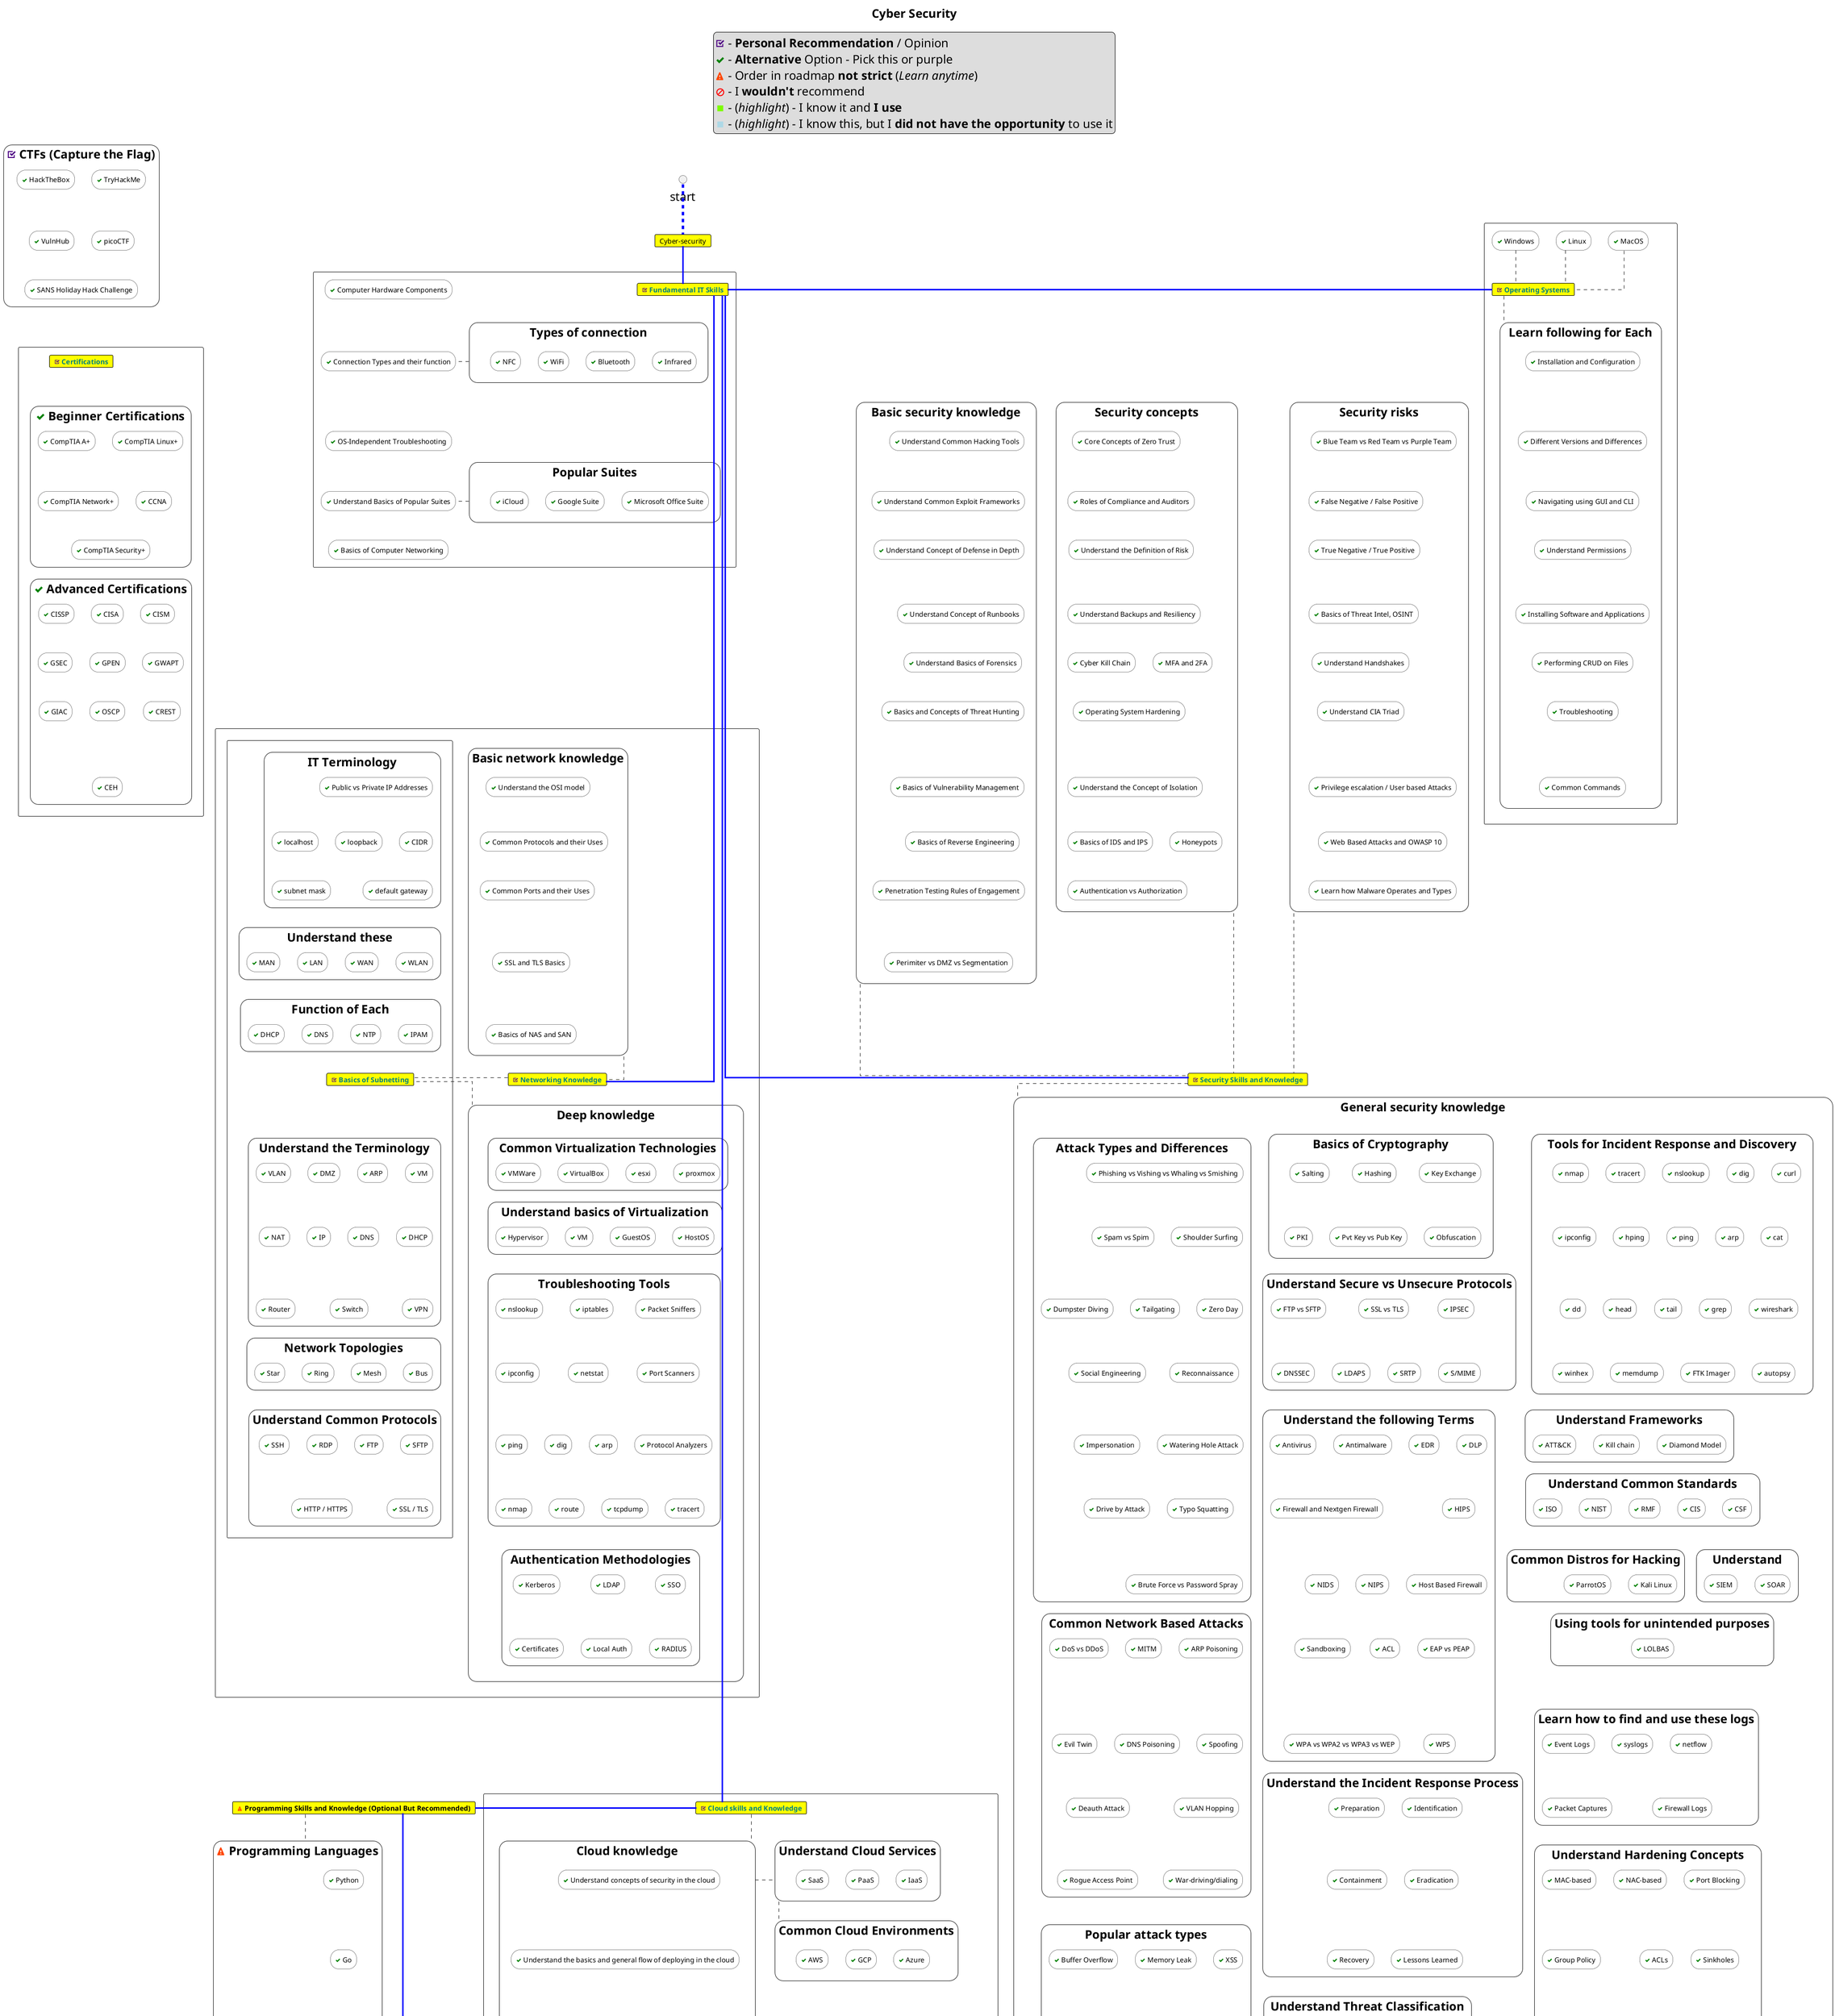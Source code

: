 @startuml hard_skills

title "Cyber Security"

<style>
     title {
         FontSize 24
         FontColor black
     }
     legend {
         FontSize 24
         FontColor black
     }
     card {
         BackGroundColor #Yellow
         LineThickness 1
         LineColor black
     }
     rectangle {
         BackgroundColor none
         Padding-left 10
     }
</style>

skinparam linetype polyline
skinparam linetype ortho
skinparam componentStyle rectangle
skinparam rectangle {
    roundCorner 35
}

legend top center
    <color:Indigo><&task></color> - <b>Personal Recommendation</b> / Opinion
    <color:Green><&check></color> - <b>Alternative</b> Option - Pick this or purple
    <color:OrangeRed><&warning></color> - Order in roadmap <b>not strict</b> (<i>Learn anytime</i>)
    <color:Red><&ban></color> - I <b>wouldn't</b> recommend
    <color:LawnGreen><&media-stop></color> - (<i>highlight</i>) - I know it and <b>I use</b>
    <color:LightBlue><&media-stop></color> - (<i>highlight</i>) - I know this, but I <b>did not have the opportunity</b> to use it
end legend

rectangle "<color:Indigo><&task></color> CTFs (Capture the Flag)"           as ctf  {
    rectangle "<color:Green><&check></color> HackTheBox"                    as ctfh
    rectangle "<color:Green><&check></color> TryHackMe"                     as ctft
    rectangle "<color:Green><&check></color> VulnHub"                       as ctfv
    rectangle "<color:Green><&check></color> picoCTF"                       as ctfp
    rectangle "<color:Green><&check></color> SANS Holiday Hack Challenge"   as ctfs
}
' INTERNAL
ctfh .[hidden]r. ctft
ctfv .[hidden]r. ctfp
ctfh .[hidden]d. ctfv
ctfv .[hidden]d. ctfs
ctft .[hidden]d. ctfp
ctfp .[hidden]d. ctfs
component {
    card "<color:Indigo><&task></color> <b>Certifications"                  as cert     #text:Teal

    rectangle "<color:Green><&check></color> Beginner Certifications"       as certbc {
        rectangle "<color:Green><&check></color> CompTIA A+"                as certta
        rectangle "<color:Green><&check></color> CompTIA Linux+"            as certtl
        rectangle "<color:Green><&check></color> CompTIA Network+"          as certtn
        rectangle "<color:Green><&check></color> CCNA"                      as certna
        rectangle "<color:Green><&check></color> CompTIA Security+"         as certts
    }
    rectangle "<color:Green><&check></color> Advanced Certifications"       as certac {
        rectangle "<color:Green><&check></color> CISSP"                     as certcs
        rectangle "<color:Green><&check></color> CISA"                      as certca
        rectangle "<color:Green><&check></color> CISM"                      as certcm
        rectangle "<color:Green><&check></color> GSEC"                      as certgs
        rectangle "<color:Green><&check></color> GPEN"                      as certgn
        rectangle "<color:Green><&check></color> GWAPT"                     as certgw
        rectangle "<color:Green><&check></color> GIAC"                      as certgi
        rectangle "<color:Green><&check></color> OSCP"                      as certos
        rectangle "<color:Green><&check></color> CREST"                     as certcr
        rectangle "<color:Green><&check></color> CEH"                       as certch
    }
}
' INTERNAL
certta .[hidden]r. certtl
certtn .[hidden]r. certna
certcs .[hidden]r. certca
certca .[hidden]r. certcm
certgs .[hidden]r. certgn
certgn .[hidden]r. certgw
certgi .[hidden]r. certos
certos .[hidden]r. certch
certta .[hidden]d. certtn
certtl .[hidden]d. certna
certtn .[hidden]d. certts
certna .[hidden]d. certts
certcs .[hidden]d. certgs
certca .[hidden]d. certgn
certcm .[hidden]d. certgw
certgs .[hidden]d. certgi
certgn .[hidden]d. certos
certgw .[hidden]d. certcr
certgi .[hidden]d. certch
certos .[hidden]d. certch
certcr .[hidden]d. certch
' EXTERNAL
cert   .[hidden]d. certta
cert   .[hidden]d. certtl
certts .[hidden]d. certcs
certts .[hidden]d. certcm

ctfs .[hidden]d. cert

card "Cyber-security" as CS

start -[#blue;dashed;thickness=5]- CS

component {
    card "<color:Indigo><&task></color> \
<b>Fundamental IT Skills"                                                           as f  #text:Teal
    rectangle "<color:Green><&check></color> Computer Hardware Components"          as fchc
    rectangle "<color:Green><&check></color> Connection Types and their function"   as fctf
    rectangle "<color:Green><&check></color> OS-Independent Troubleshooting"        as fost
    rectangle "<color:Green><&check></color> Understand Basics of Popular Suites"   as fbps
    rectangle "<color:Green><&check></color> Basics of Computer Networking"         as fbcn

    rectangle "Types of connection"                                                 as tc  {
        rectangle "<color:Green><&check></color> NFC"                               as tcn
        rectangle "<color:Green><&check></color> WiFi"                              as tcw
        rectangle "<color:Green><&check></color> Bluetooth"                         as tcb
        rectangle "<color:Green><&check></color> Infrared"                          as tci
    }
    rectangle "Popular Suites"                                                      as ps  {
        rectangle "<color:Green><&check></color> iCloud"                            as psi
        rectangle "<color:Green><&check></color> Google Suite"                      as psg
        rectangle "<color:Green><&check></color> Microsoft Office Suite"            as psm
    }
}
' INTERNAL
tcn  .[hidden]r. tcw
tcw  .[hidden]r. tcb
tcb  .[hidden]r. tci
psi  .[hidden]r. psg
psg  .[hidden]r. psm
fchc .[hidden]d. fctf
fctf .[hidden]d. fost
fost .[hidden]d. fbps
fbps .[hidden]d. fbcn
' EXTERNAL
fctf .l. tc
fbps .l. ps

CS -[#blue;thickness=3]- f

component {
    card "<color:Indigo><&task></color> \
<b>Operating Systems"                                                                   as os  #text:Teal

    rectangle "<color:Green><&check></color> Windows"                                   as winos
    rectangle "<color:Green><&check></color> Linux"                                     as linux
    rectangle "<color:Green><&check></color> MacOS"                                     as macos

    rectangle "Learn following for Each"                                                as osl   {
        rectangle "<color:Green><&check></color> Installation and Configuration"        as oslic
        rectangle "<color:Green><&check></color> Different Versions and Differences"    as osldv
        rectangle "<color:Green><&check></color> Navigating using GUI and CLI"          as oslnv
        rectangle "<color:Green><&check></color> Understand Permissions"                as oslup
        rectangle "<color:Green><&check></color> Installing Software and Applications"  as oslsa
        rectangle "<color:Green><&check></color> Performing CRUD on Files"              as oslpf
        rectangle "<color:Green><&check></color> Troubleshooting"                       as oslts
        rectangle "<color:Green><&check></color> Common Commands"                       as oslcc
    }
}
' INTERNAL
oslic .[hidden]. osldv
osldv .[hidden]. oslnv
oslnv .[hidden]. oslup
oslup .[hidden]. oslsa
oslsa .[hidden]. oslpf
oslpf .[hidden]. oslts
oslts .[hidden]. oslcc
' EXTERNAL
winos .[hidden]r. linux
linux .[hidden]r. macos

os .u. winos
os .u. linux
os .u. macos
os .d. osl

f -[#blue;thickness=3]r--------------- os

component {
    card "<color:Indigo><&task></color> \
<b>Networking Knowledge"                                                                as net  #text:Teal

    rectangle "Basic network knowledge"                                                 as netb    {
        rectangle "<color:Green><&check></color> Understand the OSI model"              as netbosi
        rectangle "<color:Green><&check></color> Common Protocols and their Uses"       as netbpro
        rectangle "<color:Green><&check></color> Common Ports and their Uses"           as netbprt
        rectangle "<color:Green><&check></color> SSL and TLS Basics"                    as netbssl
        rectangle "<color:Green><&check></color> Basics of NAS and SAN"                 as netbnas
    }

    component {
        card "<color:Indigo><&task></color> \
<b>Basics of Subnetting"                                                                as nets      #text:Teal
        rectangle "IT Terminology"                                                      as netsi   {
            rectangle "<color:Green><&check></color> Public vs Private IP Addresses"    as netsiad
            rectangle "<color:Green><&check></color> localhost"                         as netsilh
            rectangle "<color:Green><&check></color> loopback"                          as netsilb
            rectangle "<color:Green><&check></color> CIDR"                              as netsici
            rectangle "<color:Green><&check></color> subnet mask"                       as netsism
            rectangle "<color:Green><&check></color> default gateway"                   as netsidg
        }
        rectangle "Understand the Terminology"                                          as netso   {
            rectangle "<color:Green><&check></color> VLAN"                              as netsovl
            rectangle "<color:Green><&check></color> DMZ"                               as netsodm
            rectangle "<color:Green><&check></color> ARP"                               as netsoar
            rectangle "<color:Green><&check></color> VM"                                as netsovm
            rectangle "<color:Green><&check></color> NAT"                               as netsont
            rectangle "<color:Green><&check></color> IP"                                as netsoip
            rectangle "<color:Green><&check></color> DNS"                               as netsodn
            rectangle "<color:Green><&check></color> DHCP"                              as netsodh
            rectangle "<color:Green><&check></color> Router"                            as netsort
            rectangle "<color:Green><&check></color> Switch"                            as netsosw
            rectangle "<color:Green><&check></color> VPN"                               as netsovp
        }
        rectangle "Understand these"                                                    as netsk   {
            rectangle "<color:Green><&check></color> MAN"                               as netskma
            rectangle "<color:Green><&check></color> LAN"                               as netskla
            rectangle "<color:Green><&check></color> WAN"                               as netskwa
            rectangle "<color:Green><&check></color> WLAN"                              as netskwl
        }
        rectangle "Function of Each"                                                    as netsf   {
            rectangle "<color:Green><&check></color> DHCP"                              as netsfdh
            rectangle "<color:Green><&check></color> DNS"                               as netsfdn
            rectangle "<color:Green><&check></color> NTP"                               as netsfnt
            rectangle "<color:Green><&check></color> IPAM"                              as netsfip
        }
        rectangle "Network Topologies"                                                  as netst   {
            rectangle "<color:Green><&check></color> Star"                              as netstst
            rectangle "<color:Green><&check></color> Ring"                              as netstri
            rectangle "<color:Green><&check></color> Mesh"                              as netstme
            rectangle "<color:Green><&check></color> Bus"                               as netstbs
        }
        rectangle "Understand Common Protocols"                                         as netsp   {
            rectangle "<color:Green><&check></color> SSH"                               as netspss
            rectangle "<color:Green><&check></color> RDP"                               as netsprd
            rectangle "<color:Green><&check></color> FTP"                               as netspft
            rectangle "<color:Green><&check></color> SFTP"                              as netspsf
            rectangle "<color:Green><&check></color> HTTP / HTTPS"                      as netspht
            rectangle "<color:Green><&check></color> SSL / TLS"                         as netsptl
        }
    }

    rectangle "Deep knowledge"                                                          as netd    {
        rectangle "Common Virtualization Technologies"                                  as netdc   {
            rectangle "<color:Green><&check></color> VMWare"                            as netdcwr
            rectangle "<color:Green><&check></color> VirtualBox"                        as netdcvb
            rectangle "<color:Green><&check></color> esxi"                              as netdcex
            rectangle "<color:Green><&check></color> proxmox"                           as netdcpm
        }
        rectangle "Understand basics of Virtualization"                                 as netdv   {
            rectangle "<color:Green><&check></color> Hypervisor"                        as netdvhv
            rectangle "<color:Green><&check></color> VM"                                as netdvvm
            rectangle "<color:Green><&check></color> GuestOS"                           as netdvgo
            rectangle "<color:Green><&check></color> HostOS"                            as netdvho
        }
        rectangle "Troubleshooting Tools"                                               as netdt   {
            rectangle "<color:Green><&check></color> nslookup"                          as netdtns
            rectangle "<color:Green><&check></color> iptables"                          as netdtit
            rectangle "<color:Green><&check></color> Packet Sniffers"                   as netdtps
            rectangle "<color:Green><&check></color> ipconfig"                          as netdtic
            rectangle "<color:Green><&check></color> netstat"                           as netdtst
            rectangle "<color:Green><&check></color> Port Scanners"                     as netdtsc
            rectangle "<color:Green><&check></color> ping"                              as netdtpi
            rectangle "<color:Green><&check></color> dig"                               as netdtdi
            rectangle "<color:Green><&check></color> arp"                               as netdtar
            rectangle "<color:Green><&check></color> Protocol Analyzers"                as netdtpa
            rectangle "<color:Green><&check></color> nmap"                              as netdtnm
            rectangle "<color:Green><&check></color> route"                             as netdtro
            rectangle "<color:Green><&check></color> tcpdump"                           as netdttc
            rectangle "<color:Green><&check></color> tracert"                           as netdttr
        }
        rectangle "Authentication Methodologies"                                        as netda   {
            rectangle "<color:Green><&check></color> Kerberos"                          as netdakr
            rectangle "<color:Green><&check></color> LDAP"                              as netdald
            rectangle "<color:Green><&check></color> SSO"                               as netdass
            rectangle "<color:Green><&check></color> Certificates"                      as netdace
            rectangle "<color:Green><&check></color> Local Auth"                        as netdala
            rectangle "<color:Green><&check></color> RADIUS"                            as netdara
        }
    }
}
' INTERNAL
netsilh .[hidden]r. netsilb
netsilb .[hidden]r. netsici
netsism .[hidden]r. netsidg
netsovl .[hidden]r. netsodm
netsodm .[hidden]r. netsoar
netsoar .[hidden]r. netsovm
netsont .[hidden]r. netsoip
netsoip .[hidden]r. netsodn
netsodn .[hidden]r. netsodh
netsort .[hidden]r. netsosw
netsosw .[hidden]r. netsovp
netskma .[hidden]r. netskla
netskla .[hidden]r. netskwa
netskwa .[hidden]r. netskwl
netsfdh .[hidden]r. netsfdn
netsfdn .[hidden]r. netsfnt
netsfnt .[hidden]r. netsfip
netstst .[hidden]r. netstri
netstri .[hidden]r. netstme
netstme .[hidden]r. netstbs
netspss .[hidden]r. netsprd
netsprd .[hidden]r. netspft
netspft .[hidden]r. netspsf
netspht .[hidden]r. netsptl
netdcwr .[hidden]r. netdcvb
netdcvb .[hidden]r. netdcex
netdcex .[hidden]r. netdcpm
netdvhv .[hidden]r. netdvvm
netdvvm .[hidden]r. netdvgo
netdvgo .[hidden]r. netdvho
netdtns .[hidden]r. netdtit
netdtit .[hidden]r. netdtps
netdtic .[hidden]r. netdtst
netdtst .[hidden]r. netdtsc
netdtpi .[hidden]r. netdtdi
netdtdi .[hidden]r. netdtar
netdtar .[hidden]r. netdtpa
netdtnm .[hidden]r. netdtro
netdtro .[hidden]r. netdttc
netdttc .[hidden]r. netdttr
netdakr .[hidden]r. netdald
netdald .[hidden]r. netdass
netdace .[hidden]r. netdala
netdala .[hidden]r. netdara
netbosi .[hidden]d. netbpro
netbpro .[hidden]d. netbprt
netbprt .[hidden]d. netbssl
netbssl .[hidden]d. netbnas
netsiad .[hidden]d. netsilh
netsilh .[hidden]d. netsism
netsiad .[hidden]d. netsici
netsici .[hidden]d. netsidg
netsovl .[hidden]d. netsont
netsont .[hidden]d. netsort
netsovm .[hidden]d. netsodh
netsodh .[hidden]d. netsovp
netspss .[hidden]d. netspht
netsprd .[hidden]d. netspht
netspft .[hidden]d. netsptl
netspsf .[hidden]d. netsptl
netdtns .[hidden]d. netdtic
netdtic .[hidden]d. netdtpi
netdtpi .[hidden]d. netdtnm
netdtps .[hidden]d. netdtsc
netdtsc .[hidden]d. netdtpa
netdtpa .[hidden]d. netdttr
netdakr .[hidden]d. netdace
netdass .[hidden]d. netdara
' EXTERNAL
netsism -[hidden]d- netskma
netsidg -[hidden]d- netskwl
netskma -[hidden]d- netsfdh
netskwl -[hidden]d- netsfip
netsfdh -[hidden]d- netsovl
netsfip -[hidden]d- netsovm
netsort -[hidden]d- netstst
netsovp -[hidden]d- netstbs
netstst .[hidden]d. netspss
netstbs .[hidden]d. netspsf
netdcwr .[hidden]d. netdvhv
netdcpm .[hidden]d. netdvho
netdvhv .[hidden]d. netdtns
netdvho .[hidden]d. netdtps
netdtnm .[hidden]d. netdakr
netdttr .[hidden]d. netdass
netsiad -[hidden]r- netbosi
netsilb -[hidden]r- netbpro
netsidg -[hidden]r- netbprt
netskwl -[hidden]r- netbssl
netsfip -[hidden]r- netbnas
netsovm -[hidden]r- netdcwr
netsodh -[hidden]r- netdvhv
netsovp -[hidden]r- netdtns
netstbs -[hidden]r- netdtic
netspsf -[hidden]r- netdtpi
netsptl -[hidden]r- netdtnm

net -[hidden]u- netbnas
net -[hidden]d- netdcwr
net -[hidden]d- netdcvb

netsfdh -[hidden]d- nets
netsfip -[hidden]d- nets
nets    -[hidden]d- netsovl
nets    -[hidden]d- netsovm

net .u. netb
net .r. nets
nets .l. netd

f -[#blue;thickness=3]d------------- net

card "<color:Indigo><&task></color> <b>Security Skills and Knowledge"                   as sec  #text:Teal

rectangle "Basic security knowledge"                                                    as seck    {
    rectangle "<color:Green><&check></color> Understand Common Hacking Tools"           as seckcht
    rectangle "<color:Green><&check></color> Understand Common Exploit Frameworks"      as seckcef
    rectangle "<color:Green><&check></color> Understand Concept of Defense in Depth"    as seckcdd
    rectangle "<color:Green><&check></color> Understand Concept of Runbooks"            as seckcrb
    rectangle "<color:Green><&check></color> Understand Basics of Forensics"            as seckubf
    rectangle "<color:Green><&check></color> Basics and Concepts of Threat Hunting"     as seckcth
    rectangle "<color:Green><&check></color> Basics of Vulnerability Management"        as seckvul
    rectangle "<color:Green><&check></color> Basics of Reverse Engineering"             as seckrej
    rectangle "<color:Green><&check></color> Penetration Testing Rules of Engagement"   as secktre
    rectangle "<color:Green><&check></color> Perimiter vs DMZ vs Segmentation"          as seckdmz
}
rectangle "Security concepts"                                                           as secc    {
    rectangle "<color:Green><&check></color> Core Concepts of Zero Trust"               as seccczt
    rectangle "<color:Green><&check></color> Roles of Compliance and Auditors"          as seccrca
    rectangle "<color:Green><&check></color> Understand the Definition of Risk"         as seccudr
    rectangle "<color:Green><&check></color> Understand Backups and Resiliency"         as seccubr
    rectangle "<color:Green><&check></color> Cyber Kill Chain"                          as seccckc
    rectangle "<color:Green><&check></color> MFA and 2FA"                               as seccmfa
    rectangle "<color:Green><&check></color> Operating System Hardening"                as seccosh
    rectangle "<color:Green><&check></color> Understand the Concept of Isolation"       as seccuci
    rectangle "<color:Green><&check></color> Basics of IDS and IPS"                     as seccids
    rectangle "<color:Green><&check></color> Honeypots"                                 as secchpt
    rectangle "<color:Green><&check></color> Authentication vs Authorization"           as seccauz
}
rectangle "Security risks"                                                              as secr    {
    rectangle "<color:Green><&check></color> Blue Team vs Red Team vs Purple Team"      as secrtem
    rectangle "<color:Green><&check></color> False Negative / False Positive"           as secrfps
    rectangle "<color:Green><&check></color> True Negative / True Positive"             as secrtps
    rectangle "<color:Green><&check></color> Basics of Threat Intel, OSINT"             as secrsnt
    rectangle "<color:Green><&check></color> Understand Handshakes"                     as secruhs
    rectangle "<color:Green><&check></color> Understand CIA Triad"                      as secrcia
    rectangle "<color:Green><&check></color> Privilege escalation / User based Attacks" as secresc
    rectangle "<color:Green><&check></color> Web Based Attacks and OWASP 10"            as secrwsp
    rectangle "<color:Green><&check></color> Learn how Malware Operates and Types"      as secrmlw
}
' INTERNAL
seccckc .[hidden]r. seccmfa
seccids .[hidden]r. secchpt
seckcht .[hidden]d. seckcef
seckcef .[hidden]d. seckcdd
seckcdd .[hidden]d. seckcrb
seckcrb .[hidden]d. seckubf
seckubf .[hidden]d. seckcth
seckcth .[hidden]d. seckvul
seckvul .[hidden]d. seckrej
seckrej .[hidden]d. secktre
secktre .[hidden]d. seckdmz
seccczt .[hidden]d. seccrca
seccrca .[hidden]d. seccudr
seccudr .[hidden]d. seccubr
seccubr .[hidden]d. seccckc
seccubr .[hidden]d. seccmfa
seccckc .[hidden]d. seccosh
seccmfa .[hidden]d. seccosh
seccosh .[hidden]d. seccuci
seccuci .[hidden]d. seccids
seccuci .[hidden]d. secchpt
seccids .[hidden]d. seccauz
secchpt .[hidden]d. seccauz
secrtem .[hidden]d. secrfps
secrfps .[hidden]d. secrtps
secrtps .[hidden]d. secrsnt
secrsnt .[hidden]d. secruhs
secruhs .[hidden]d. secrcia
secrcia .[hidden]d. secresc
secresc .[hidden]d. secrwsp
secrwsp .[hidden]d. secrmlw
' EXTERNAL
seccczt .[hidden]r. seckcht
seccrca .[hidden]r. seckcef
seccudr .[hidden]r. seckcdd
seccubr .[hidden]r. seckcrb
seccmfa .[hidden]r. seckubf
seccosh .[hidden]r. seckcth
seccuci .[hidden]r. seckvul
secchpt .[hidden]r. seckrej
seccauz .[hidden]r. secktre
seckcht .[hidden]r. secrtem
seckcef .[hidden]r. secrfps
seckcdd .[hidden]r. secrtps
seckcrb .[hidden]r. secrsnt
seckubf .[hidden]r. secruhs
seckcth .[hidden]r. secrcia
seckvul .[hidden]r. secresc
seckrej .[hidden]r. secrwsp
secktre .[hidden]r. secrmlw

sec .u........... secc
sec .u........... seck
sec .u........... secr

rectangle "General security knowledge"                                                          as secg    {
    rectangle "Tools for Incident Response and Discovery"                                       as secga   {
        rectangle "<color:Green><&check></color> nmap"                                          as secqanm
        rectangle "<color:Green><&check></color> tracert"                                       as secqatc
        rectangle "<color:Green><&check></color> nslookup"                                      as secqans
        rectangle "<color:Green><&check></color> dig"                                           as secqadg
        rectangle "<color:Green><&check></color> curl"                                          as secqacu
        rectangle "<color:Green><&check></color> ipconfig"                                      as secqaic
        rectangle "<color:Green><&check></color> hping"                                         as secqahp
        rectangle "<color:Green><&check></color> ping"                                          as secqapi
        rectangle "<color:Green><&check></color> arp"                                           as secqarp
        rectangle "<color:Green><&check></color> cat"                                           as secqact
        rectangle "<color:Green><&check></color> dd"                                            as secqadd
        rectangle "<color:Green><&check></color> head"                                          as secqahd
        rectangle "<color:Green><&check></color> tail"                                          as secqatl
        rectangle "<color:Green><&check></color> grep"                                          as secqagr
        rectangle "<color:Green><&check></color> wireshark"                                     as secqaws
        rectangle "<color:Green><&check></color> winhex"                                        as secqawh
        rectangle "<color:Green><&check></color> memdump"                                       as secqamd
        rectangle "<color:Green><&check></color> FTK Imager"                                    as secqaft
        rectangle "<color:Green><&check></color> autopsy"                                       as secqaap
    }
    rectangle "Understand Frameworks"                                                           as secgb   {
        rectangle "<color:Green><&check></color> ATT&CK"                                        as secgbat
        rectangle "<color:Green><&check></color> Kill chain"                                    as secgbkc
        rectangle "<color:Green><&check></color> Diamond Model"                                 as secgbdm
    }
    rectangle "Understand Common Standards"                                                     as secgc   {
        rectangle "<color:Green><&check></color> ISO"                                           as secgcis
        rectangle "<color:Green><&check></color> NIST"                                          as secgcni
        rectangle "<color:Green><&check></color> RMF"                                           as secgcrm
        rectangle "<color:Green><&check></color> CIS"                                           as secgcci
        rectangle "<color:Green><&check></color> CSF"                                           as secgccs
    }
    rectangle "Understand"                                                                      as secgd   {
        rectangle "<color:Green><&check></color> SIEM"                                          as secgdie
        rectangle "<color:Green><&check></color> SOAR"                                          as secgdoa
    }
    rectangle "Common Distros for Hacking"                                                      as secge   {
        rectangle "<color:Green><&check></color> ParrotOS"                                      as secgepr
        rectangle "<color:Green><&check></color> Kali Linux"                                    as secgekl
    }
    rectangle "Using tools for unintended purposes"                                             as secgf   {
        rectangle "<color:Green><&check></color> LOLBAS"                                        as secgflb
    }
    rectangle "Learn how to find and use these logs"                                            as secgg   {
        rectangle "<color:Green><&check></color> Event Logs"                                    as secggel
        rectangle "<color:Green><&check></color> syslogs"                                       as secggsl
        rectangle "<color:Green><&check></color> netflow"                                       as secggnf
        rectangle "<color:Green><&check></color> Packet Captures"                               as secggpc
        rectangle "<color:Green><&check></color> Firewall Logs"                                 as secggfl
    }
    rectangle "Understand Hardening Concepts"                                                   as secgh   {
        rectangle "<color:Green><&check></color> MAC-based"                                     as secghmb
        rectangle "<color:Green><&check></color> NAC-based"                                     as secghnb
        rectangle "<color:Green><&check></color> Port Blocking"                                 as secghpb
        rectangle "<color:Green><&check></color> Group Policy"                                  as secghgp
        rectangle "<color:Green><&check></color> ACLs"                                          as secghac
        rectangle "<color:Green><&check></color> Sinkholes"                                     as secghsh
        rectangle "<color:Green><&check></color> Patching"                                      as secghpc
        rectangle "<color:Green><&check></color> Jump Server"                                   as secghjs
        rectangle "<color:Green><&check></color> Endpoint Security"                             as secghes
    }
' INTERNAL
secqanm .[hidden]r. secqatc
secqatc .[hidden]r. secqans
secqans .[hidden]r. secqadg
secqadg .[hidden]r. secqacu
secqaic .[hidden]r. secqahp
secqahp .[hidden]r. secqapi
secqapi .[hidden]r. secqarp
secqarp .[hidden]r. secqact
secqadd .[hidden]r. secqahd
secqahd .[hidden]r. secqatl
secqatl .[hidden]r. secqagr
secqagr .[hidden]r. secqaws
secqawh .[hidden]r. secqamd
secqamd .[hidden]r. secqaft
secqaft .[hidden]r. secqaap
secgbat .[hidden]r. secgbkc
secgbkc .[hidden]r. secgbdm
secgcis .[hidden]r. secgcni
secgcni .[hidden]r. secgcrm
secgcrm .[hidden]r. secgcci
secgcci .[hidden]r. secgccs
secgdie .[hidden]r. secgdoa
secgepr .[hidden]r. secgekl
secggel .[hidden]r. secggsl
secggsl .[hidden]r. secggnf
secggpc .[hidden]r. secggfl
secghmb .[hidden]r. secghnb
secghnb .[hidden]r. secghpb
secghgp .[hidden]r. secghac
secghac .[hidden]r. secghsh
secghpc .[hidden]r. secghjs
secghjs .[hidden]r. secghes
secqanm .[hidden]d. secqaic
secqaic .[hidden]d. secqadd
secqadd .[hidden]d. secqawh
secqacu .[hidden]d. secqact
secqact .[hidden]d. secqaws
secqaws .[hidden]d. secqaap
secggel .[hidden]d. secggpc
secggnf .[hidden]d. secggfl
secghmb .[hidden]d. secghgp
secghgp .[hidden]d. secghpc
secghpb .[hidden]d. secghpc
secghsh .[hidden]d. secghes
' EXTERNAL
secqawh .[hidden]d. secgbat
secgbat .[hidden]d. secgcis
secgcis .[hidden]d. secgdie
secgdie .[hidden]d. secgflb
secgflb .[hidden]d. secggel
secggpc .[hidden]d. secghmb
secqaap .[hidden]d. secgbdm
secgbdm .[hidden]d. secgcci
secgccs .[hidden]d. secgekl
secgekl .[hidden]d. secgflb
secgflb .[hidden]d. secggnf
secggfl .[hidden]d. secghpb
    rectangle "Basics of Cryptography"                                                          as secgi   {
        rectangle "<color:Green><&check></color> Salting"                                       as secgisl
        rectangle "<color:Green><&check></color> Hashing"                                       as secgihs
        rectangle "<color:Green><&check></color> Key Exchange"                                  as secgike
        rectangle "<color:Green><&check></color> PKI"                                           as secgipi
        rectangle "<color:Green><&check></color> Pvt Key vs Pub Key"                            as secgipk
        rectangle "<color:Green><&check></color> Obfuscation"                                   as secgiof
    }
    rectangle "Understand Secure vs Unsecure Protocols"                                         as secgj   {
        rectangle "<color:Green><&check></color> FTP vs SFTP"                                   as secgjft
        rectangle "<color:Green><&check></color> SSL vs TLS"                                    as secgjtl
        rectangle "<color:Green><&check></color> IPSEC"                                         as secgjis
        rectangle "<color:Green><&check></color> DNSSEC"                                        as secgjds
        rectangle "<color:Green><&check></color> LDAPS"                                         as secgjld
        rectangle "<color:Green><&check></color> SRTP"                                          as secgjsr
        rectangle "<color:Green><&check></color> S/MIME"                                        as secgjsm
    }
    rectangle "Understand the following Terms"                                                  as secgk   {
        rectangle "<color:Green><&check></color> Antivirus"                                     as secgkav
        rectangle "<color:Green><&check></color> Antimalware"                                   as secgkam
        rectangle "<color:Green><&check></color> EDR"                                           as secgked
        rectangle "<color:Green><&check></color> DLP"                                           as secgkdl
        rectangle "<color:Green><&check></color> Firewall and Nextgen Firewall"                 as secgknf
        rectangle "<color:Green><&check></color> HIPS"                                          as secgkhi
        rectangle "<color:Green><&check></color> NIDS"                                          as secgknd
        rectangle "<color:Green><&check></color> NIPS"                                          as secgknp
        rectangle "<color:Green><&check></color> Host Based Firewall"                           as secgkfw
        rectangle "<color:Green><&check></color> Sandboxing"                                    as secgksb
        rectangle "<color:Green><&check></color> ACL"                                           as secgkac
        rectangle "<color:Green><&check></color> EAP vs PEAP"                                   as secgkea
        rectangle "<color:Green><&check></color> WPA vs WPA2 vs WPA3 vs WEP"                    as secgkwp
        rectangle "<color:Green><&check></color> WPS"                                           as secgkws
    }
    rectangle "Understand the Incident Response Process"                                        as secgl   {
        rectangle "<color:Green><&check></color> Preparation"                                   as secglpr
        rectangle "<color:Green><&check></color> Identification"                                as secglid
        rectangle "<color:Green><&check></color> Containment"                                   as secglct
        rectangle "<color:Green><&check></color> Eradication"                                   as secgler
        rectangle "<color:Green><&check></color> Recovery"                                      as secglrc
        rectangle "<color:Green><&check></color> Lessons Learned"                               as secglll
    }
    rectangle "Understand Threat Classification"                                                as secgm   {
        rectangle "<color:Green><&check></color> Zero Day"                                      as secgmzd
        rectangle "<color:Green><&check></color> Known vs Unknown"                              as secgmku
        rectangle "<color:Green><&check></color> APT"                                           as secgmap
    }
    rectangle "Understand Common Tools"                                                         as secgn   {
        rectangle "<color:Green><&check></color> VirusTotal"                                    as secgnvt
        rectangle "<color:Green><&check></color> Joe Sandbox"                                   as secgnjs
        rectangle "<color:Green><&check></color> any.run"                                       as secgnar
        rectangle "<color:Green><&check></color> urlvoid"                                       as secgnuv
        rectangle "<color:Green><&check></color> urlscan"                                       as secgnus
        rectangle "<color:Green><&check></color> WHOIS"                                         as secgnwi
    }
' INTERNAL
secgisl .[hidden]r. secgihs
secgihs .[hidden]r. secgike
secgipi .[hidden]r. secgipk
secgipk .[hidden]r. secgiof
secgjft .[hidden]r. secgjtl
secgjtl .[hidden]r. secgjis
secgjds .[hidden]r. secgjld
secgjld .[hidden]r. secgjsr
secgjsr .[hidden]r. secgjsm
secgkav .[hidden]r. secgkam
secgkam .[hidden]r. secgked
secgked .[hidden]r. secgkdl
secgknf .[hidden]r. secgkhi
secgknd .[hidden]r. secgknp
secgknp .[hidden]r. secgkfw
secgksb .[hidden]r. secgkac
secgkac .[hidden]r. secgkea
secgkwp .[hidden]r. secgkws
secglpr .[hidden]r. secglid
secglct .[hidden]r. secgler
secglrc .[hidden]r. secglll
secgmzd .[hidden]r. secgmku
secgmku .[hidden]r. secgmap
secgnvt .[hidden]r. secgnjs
secgnjs .[hidden]r. secgnar
secgnuv .[hidden]r. secgnus
secgnus .[hidden]r. secgnwi
secgjft .[hidden]d. secgjds
secgjis .[hidden]d. secgjsm
secgisl .[hidden]d. secgipi
secgike .[hidden]d. secgiof
secgkav .[hidden]d. secgknf
secgknf .[hidden]d. secgknd
secgknd .[hidden]d. secgksb
secgksb .[hidden]d. secgkwp
secgkdl .[hidden]d. secgkhi
secgkhi .[hidden]d. secgkfw
secgkfw .[hidden]d. secgkea
secgkea .[hidden]d. secgkws
secglpr .[hidden]d. secglct
secglct .[hidden]d. secglrc
secglid .[hidden]d. secgler
secgler .[hidden]d. secglll
secgnvt .[hidden]d. secgnuv
secgnar .[hidden]d. secgnwi
' EXTERNAL
secgipi .[hidden]d. secgjft
secgjds .[hidden]d. secgkav
secgkwp .[hidden]d. secglpr
secglrc .[hidden]d. secgmzd
secgmzd .[hidden]d. secgnvt
secgiof .[hidden]d. secgjis
secgjsm .[hidden]d. secgkdl
secgkws .[hidden]d. secglid
secglll .[hidden]d. secgmap
secgmap .[hidden]d. secgnar
    rectangle "Attack Types and Differences"                                                    as secgo   {
        rectangle "<color:Green><&check></color> Phishing vs Vishing vs Whaling vs Smishing"    as secgoin
        rectangle "<color:Green><&check></color> Spam vs Spim"                                  as secgosp
        rectangle "<color:Green><&check></color> Shoulder Surfing"                              as secgoss
        rectangle "<color:Green><&check></color> Dumpster Diving"                               as secgodd
        rectangle "<color:Green><&check></color> Tailgating"                                    as secgotg
        rectangle "<color:Green><&check></color> Zero Day"                                      as secgozd
        rectangle "<color:Green><&check></color> Social Engineering"                            as secgose
        rectangle "<color:Green><&check></color> Reconnaissance"                                as secgorn
        rectangle "<color:Green><&check></color> Impersonation"                                 as secgois
        rectangle "<color:Green><&check></color> Watering Hole Attack"                          as secgowa
        rectangle "<color:Green><&check></color> Drive by Attack"                               as secgoda
        rectangle "<color:Green><&check></color> Typo Squatting"                                as secgots
        rectangle "<color:Green><&check></color> Brute Force vs Password Spray"                 as secgobf
    }
    rectangle "Common Network Based Attacks"                                                    as secgp   {
        rectangle "<color:Green><&check></color> DoS vs DDoS"                                   as secgpdd
        rectangle "<color:Green><&check></color> MITM"                                          as secgpmi
        rectangle "<color:Green><&check></color> ARP Poisoning"                                 as secgprp
        rectangle "<color:Green><&check></color> Evil Twin"                                     as secgpet
        rectangle "<color:Green><&check></color> DNS Poisoning"                                 as secgpdp
        rectangle "<color:Green><&check></color> Spoofing"                                      as secgpsf
        rectangle "<color:Green><&check></color> Deauth Attack"                                 as secgpda
        rectangle "<color:Green><&check></color> VLAN Hopping"                                  as secgpvh
        rectangle "<color:Green><&check></color> Rogue Access Point"                            as secgpra
        rectangle "<color:Green><&check></color> War-driving/dialing"                           as secgpwd
    }
    rectangle "Popular attack types"                                                            as secgq   {
        rectangle "<color:Green><&check></color> Buffer Overflow"                               as secgqbo
        rectangle "<color:Green><&check></color> Memory Leak"                                   as secgqml
        rectangle "<color:Green><&check></color> XSS"                                           as secgqxs
        rectangle "<color:Green><&check></color> SQL Injection"                                 as secgqsl
        rectangle "<color:Green><&check></color> CSRF"                                          as secgqcs
        rectangle "<color:Green><&check></color> Replay Attack"                                 as secgqra
        rectangle "<color:Green><&check></color> Pass the Hash"                                 as secgqph
        rectangle "<color:Green><&check></color> Directory Traversal"                           as secgqdt
    }
    rectangle "Understand Audience"                                                             as secgr   {
        rectangle "<color:Green><&check></color> Stakeholders"                                  as secgrst
        rectangle "<color:Green><&check></color> HR"                                            as secgrhr
        rectangle "<color:Green><&check></color> Legal"                                         as secgrlg
        rectangle "<color:Green><&check></color> Compliance"                                    as secgrcl
        rectangle "<color:Green><&check></color> Management"                                    as secgrmg
    }
}
' INTERNAL
secgosp .[hidden]r. secgoss
secgodd .[hidden]r. secgotg
secgotg .[hidden]r. secgozd
secgose .[hidden]r. secgorn
secgois .[hidden]r. secgowa
secgoda .[hidden]r. secgots
secgpdd .[hidden]r. secgpmi
secgpmi .[hidden]r. secgprp
secgpet .[hidden]r. secgpdp
secgpdp .[hidden]r. secgpsf
secgpda .[hidden]r. secgpvh
secgpra .[hidden]r. secgpwd
secgqbo .[hidden]r. secgqml
secgqml .[hidden]r. secgqxs
secgqsl .[hidden]r. secgqcs
secgqcs .[hidden]r. secgqra
secgqph .[hidden]r. secgqdt
secgrst .[hidden]r. secgrhr
secgrhr .[hidden]r. secgrlg
secgrcl .[hidden]r. secgrmg
secgoin .[hidden]d. secgosp
secgosp .[hidden]d. secgodd
secgodd .[hidden]d. secgose
secgose .[hidden]d. secgois
secgois .[hidden]d. secgoda
secgoda .[hidden]d. secgobf
secgoin .[hidden]d. secgoss
secgoss .[hidden]d. secgozd
secgozd .[hidden]d. secgorn
secgorn .[hidden]d. secgowa
secgowa .[hidden]d. secgots
secgots .[hidden]d. secgobf
secgpdd .[hidden]d. secgpet
secgpet .[hidden]d. secgpda
secgpda .[hidden]d. secgpra
secgprp .[hidden]d. secgpsf
secgpsf .[hidden]d. secgpvh
secgpvh .[hidden]d. secgpwd
secgqbo .[hidden]d. secgqsl
secgqsl .[hidden]d. secgqph
secgqxs .[hidden]d. secgqra
secgqra .[hidden]d. secgqdt
secgrst .[hidden]d. secgrcl
secgrlg .[hidden]d. secgrmg
' EXTERNAL
secgobf .[hidden]d. secgpdd
secgpra .[hidden]d. secgqbo
secgqph .[hidden]d. secgrst
secgobf .[hidden]d. secgprp
secgpwd .[hidden]d. secgqxs
secgqdt .[hidden]d. secgrlg
secgoin .[hidden]r. secgisl
secgoss .[hidden]r. secgipi
secgozd .[hidden]r. secgjft
secgorn .[hidden]r. secgjds
secgowa .[hidden]r. secgkav
secgots .[hidden]r. secgknf
secgobf .[hidden]r. secgknd
secgprp .[hidden]r. secgksb
secgpsf .[hidden]r. secgkwp
secgpvh .[hidden]r. secglpr
secgpwd .[hidden]r. secglct
secgqxs .[hidden]r. secglrc
secgqra .[hidden]r. secgmzd
secgqdt .[hidden]r. secgnvt
secgrlg .[hidden]r. secgnuv
secgike .[hidden]r. secqanm
secgiof .[hidden]r. secqaic
secgjis .[hidden]r. secqadd
secgjsm .[hidden]r. secqawh
secgkdl .[hidden]r. secgbat
secgkhi .[hidden]r. secgcis
secgkfw .[hidden]r. secgdie
secgkea .[hidden]r. secgflb
secgkws .[hidden]r. secggel
secglid .[hidden]r. secggpc
secgler .[hidden]r. secghmb
secglll .[hidden]r. secghgp
secgmap .[hidden]r. secghpc

sec .d. secg

sec .[hidden]d. secga
sec .[hidden]d. secgi

f -[#blue;thickness=3]d------------- sec

component {
    card "<color:Indigo><&task></color> \
<b>Cloud skills and Knowledge"                                      as csk #text:Teal

    rectangle "Cloud knowledge"                                     as clk   {
        rectangle "<color:Green><&check></color> \
Understand concepts of security in the cloud"                       as clksc
        rectangle "<color:Green><&check></color> \
Understand the basics and general flow of deploying in the cloud"   as clkdc
        rectangle "<color:Green><&check></color> \
Understand the differences between cloud and on-premises"           as clkdf
        rectangle "<color:Green><&check></color> \
Understand the concept of infrastructure as code"                   as clkic
        rectangle "<color:Green><&check></color> \
Understand the concept of Serverless"                               as clksl
        rectangle "<color:Green><&check></color> \
Understand the concept of CDN"                                      as clkcd
    }

    rectangle "Understand Cloud Services"                           as ucs   {
        rectangle "<color:Green><&check></color> SaaS"              as ucsss
        rectangle "<color:Green><&check></color> PaaS"              as ucsps
        rectangle "<color:Green><&check></color> IaaS"              as ucsis
    }
    rectangle "Common Cloud Environments"                           as cce   {
        rectangle "<color:Green><&check></color> AWS"               as cceaw
        rectangle "<color:Green><&check></color> GCP"               as ccegc
        rectangle "<color:Green><&check></color> Azure"             as cceaz
    }

    rectangle "Cloud Models"                                        as clm   {
        rectangle "<color:Green><&check></color> Private"           as clmpr
        rectangle "<color:Green><&check></color> Public"            as clmpb
        rectangle "<color:Green><&check></color> Hybrid"            as clmhb
    }
    rectangle "Common Cloud Storage"                                as ccs   {
        rectangle "<color:Green><&check></color> S3"                as ccss3
        rectangle "<color:Green><&check></color> Dropbox"           as ccsdb
        rectangle "<color:Green><&check></color> Box"               as ccsbx
        rectangle "<color:Green><&check></color> OneDrive"          as ccsod
        rectangle "<color:Green><&check></color> Google Drive"      as ccsgd
        rectangle "<color:Green><&check></color> iCloud"            as ccsic
    }
}
' INTERNAL
ucsss .[hidden]r. ucsps
ucsps .[hidden]r. ucsis
cceaw .[hidden]r. ccegc
ccegc .[hidden]r. cceaz
clmpr .[hidden]r. clmpb
clmpb .[hidden]r. clmhb
ccss3 .[hidden]r. ccsdb
ccsdb .[hidden]r. ccsbx
ccsod .[hidden]r. ccsgd
ccsgd .[hidden]r. ccsic
clksc .[hidden]d. clkdc
clkdc .[hidden]d. clkdf
clkdf .[hidden]d. clkic
clkic .[hidden]d. clksl
clksl .[hidden]d. clkcd
ccss3 .[hidden]d. ccsod
ccsdb .[hidden]d. ccsgd
ccsbx .[hidden]d. ccsic
' EXTERNAL
clksc -[hidden]r- ucsss
clkdc -[hidden]r- cceaw
clkic -[hidden]r- clmpr
clksl -[hidden]r- ccss3
clkcd -[hidden]r- ccsod

csk .d. clk
clk .r. ucs
ucs .d. cce
clk .r. clm
clm .d. ccs

f -[#blue;thickness=3]d----------------------- csk

card "<color:OrangeRed><&warning></color> \
<b>Programming Skills and Knowledge (Optional But Recommended)"         as psk

rectangle "<color:OrangeRed><&warning></color> Programming Languages"   as lng   {
    rectangle "<color:Green><&check></color> Python"                    as lngpy
    rectangle "<color:Green><&check></color> Go"                        as lnggo
    rectangle "<color:Green><&check></color> JavaScript"                as lngjs
    rectangle "<color:Green><&check></color> C++"                       as lngcp
    rectangle "<color:Green><&check></color> Bash"                      as lngsh
    rectangle "<color:Green><&check></color> PowerShell"                as lngps
}
' INTERNAL
lngpy .[hidden]d. lnggo
lnggo .[hidden]d. lngjs
lngjs .[hidden]d. lngcp
lngcp .[hidden]d. lngsh
lngsh .[hidden]d. lngps
' EXTERNAL
psk .d. lng

csk -[#blue;thickness=3]l---------- psk

card "Keep Learning" as KL

psk -[#blue;thickness=3]------- KL
KL  -[#blue;dashed;thickness=5]- end

@enduml